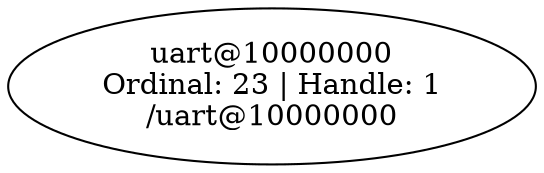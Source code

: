 // /workdir/ripe/build/zephyr/zephyr_pre0.elf
digraph "Device dependency graph" {
	23 [label="uart@10000000\nOrdinal: 23 | Handle: 1\n/uart@10000000"]
}
